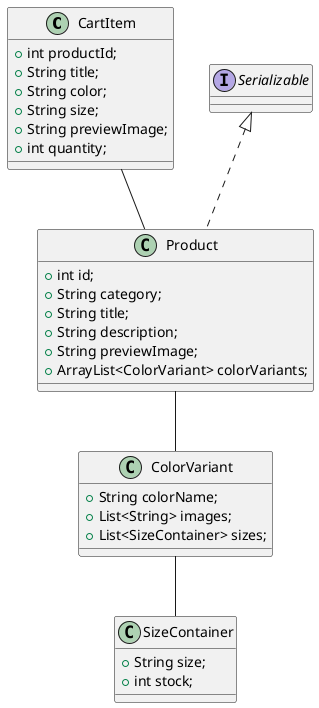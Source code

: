 @startuml
class CartItem {
    + int productId;
    + String title;
    + String color;
    + String size;
    + String previewImage;
    + int quantity;
    }

    class ColorVariant {

        + String colorName;
        + List<String> images;
        + List<SizeContainer> sizes;
        }

        class Product implements Serializable {
            + int id;
            + String category;
            + String title;
            + String description;
            + String previewImage;
            + ArrayList<ColorVariant> colorVariants;
        }

        class SizeContainer {
            + String size;
            + int stock;
        }

CartItem -- Product
Product --ColorVariant
ColorVariant -- SizeContainer
@enduml